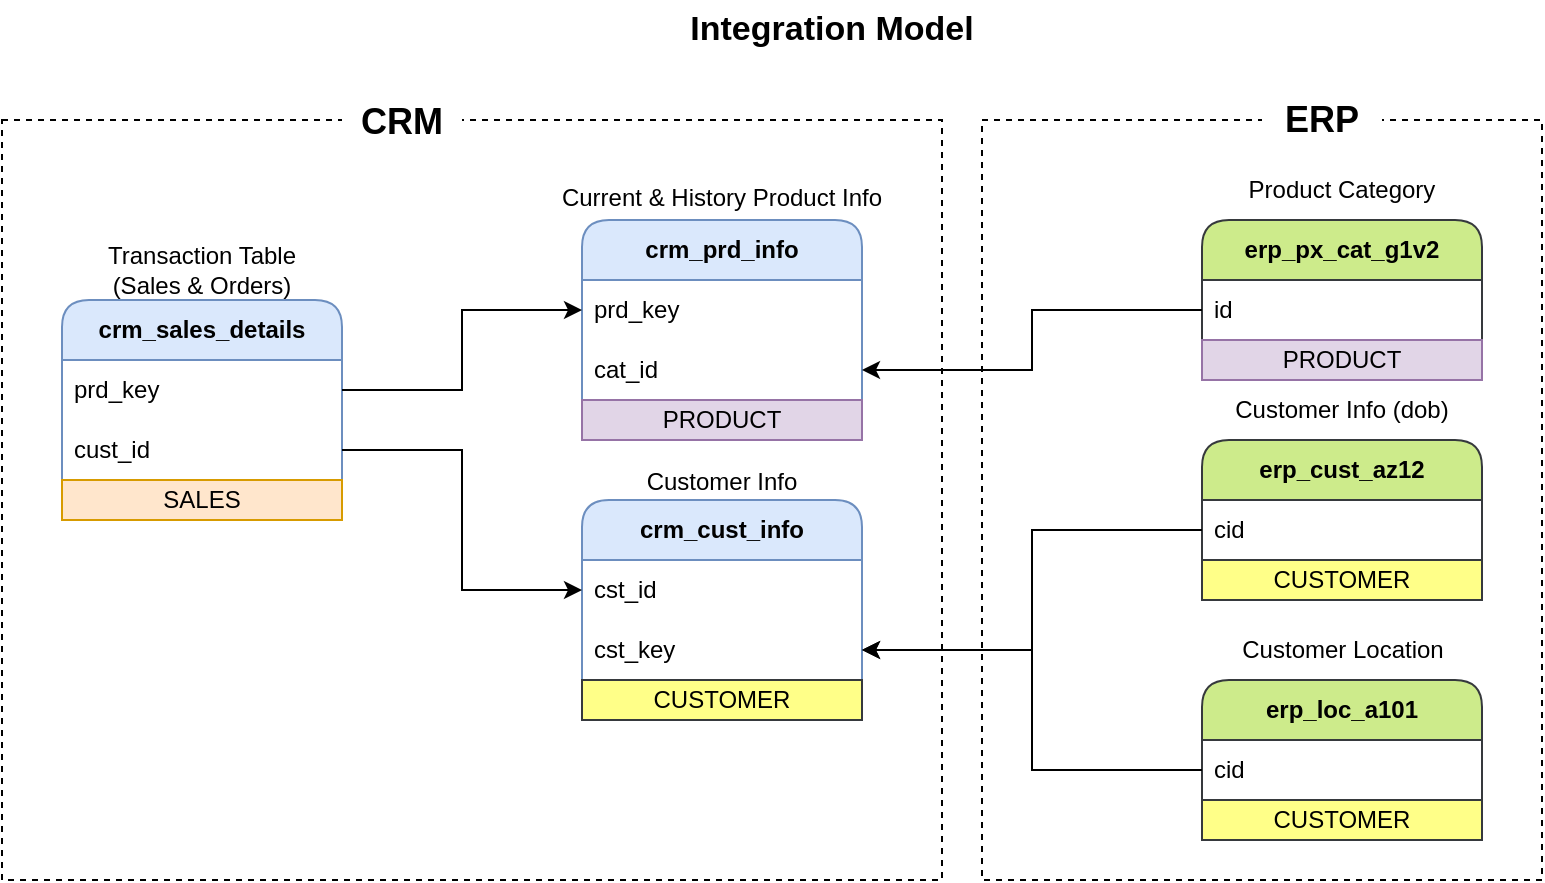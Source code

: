 <mxfile version="26.2.14">
  <diagram name="Page-1" id="ts9OCTcsnEQElA1IBidx">
    <mxGraphModel dx="872" dy="457" grid="1" gridSize="10" guides="1" tooltips="1" connect="1" arrows="1" fold="1" page="1" pageScale="1" pageWidth="850" pageHeight="1100" math="0" shadow="0">
      <root>
        <mxCell id="0" />
        <mxCell id="1" parent="0" />
        <mxCell id="s8ptIKmeQXmi3RvAP_Fi-35" value="" style="rounded=0;whiteSpace=wrap;html=1;fillColor=none;dashed=1;" parent="1" vertex="1">
          <mxGeometry x="10" y="100" width="470" height="380" as="geometry" />
        </mxCell>
        <mxCell id="s8ptIKmeQXmi3RvAP_Fi-36" value="" style="rounded=0;whiteSpace=wrap;html=1;fillColor=none;dashed=1;" parent="1" vertex="1">
          <mxGeometry x="500" y="100" width="280" height="380" as="geometry" />
        </mxCell>
        <mxCell id="s8ptIKmeQXmi3RvAP_Fi-1" value="crm_cust_info" style="swimlane;fontStyle=1;childLayout=stackLayout;horizontal=1;startSize=30;horizontalStack=0;resizeParent=1;resizeParentMax=0;resizeLast=0;collapsible=1;marginBottom=0;whiteSpace=wrap;html=1;rounded=1;fillColor=#dae8fc;strokeColor=#6c8ebf;" parent="1" vertex="1">
          <mxGeometry x="300" y="290" width="140" height="110" as="geometry" />
        </mxCell>
        <mxCell id="s8ptIKmeQXmi3RvAP_Fi-2" value="cst_id" style="text;strokeColor=none;fillColor=none;align=left;verticalAlign=middle;spacingLeft=4;spacingRight=4;overflow=hidden;points=[[0,0.5],[1,0.5]];portConstraint=eastwest;rotatable=0;whiteSpace=wrap;html=1;" parent="s8ptIKmeQXmi3RvAP_Fi-1" vertex="1">
          <mxGeometry y="30" width="140" height="30" as="geometry" />
        </mxCell>
        <mxCell id="s8ptIKmeQXmi3RvAP_Fi-29" value="cst_key" style="text;strokeColor=none;fillColor=none;align=left;verticalAlign=middle;spacingLeft=4;spacingRight=4;overflow=hidden;points=[[0,0.5],[1,0.5]];portConstraint=eastwest;rotatable=0;whiteSpace=wrap;html=1;" parent="s8ptIKmeQXmi3RvAP_Fi-1" vertex="1">
          <mxGeometry y="60" width="140" height="30" as="geometry" />
        </mxCell>
        <mxCell id="3wu7EojicARpcoP3aMQU-3" value="CUSTOMER" style="rounded=0;whiteSpace=wrap;html=1;fillColor=#ffff88;strokeColor=#36393d;" vertex="1" parent="s8ptIKmeQXmi3RvAP_Fi-1">
          <mxGeometry y="90" width="140" height="20" as="geometry" />
        </mxCell>
        <mxCell id="s8ptIKmeQXmi3RvAP_Fi-5" value="crm_prd_info" style="swimlane;fontStyle=1;childLayout=stackLayout;horizontal=1;startSize=30;horizontalStack=0;resizeParent=1;resizeParentMax=0;resizeLast=0;collapsible=1;marginBottom=0;whiteSpace=wrap;html=1;rounded=1;fillColor=#dae8fc;strokeColor=#6c8ebf;" parent="1" vertex="1">
          <mxGeometry x="300" y="150" width="140" height="110" as="geometry" />
        </mxCell>
        <mxCell id="s8ptIKmeQXmi3RvAP_Fi-6" value="prd_key" style="text;align=left;verticalAlign=middle;spacingLeft=4;spacingRight=4;overflow=hidden;points=[[0,0.5],[1,0.5]];portConstraint=eastwest;rotatable=0;whiteSpace=wrap;html=1;" parent="s8ptIKmeQXmi3RvAP_Fi-5" vertex="1">
          <mxGeometry y="30" width="140" height="30" as="geometry" />
        </mxCell>
        <mxCell id="3wu7EojicARpcoP3aMQU-7" value="cat_id" style="text;strokeColor=none;fillColor=none;align=left;verticalAlign=middle;spacingLeft=4;spacingRight=4;overflow=hidden;points=[[0,0.5],[1,0.5]];portConstraint=eastwest;rotatable=0;whiteSpace=wrap;html=1;" vertex="1" parent="s8ptIKmeQXmi3RvAP_Fi-5">
          <mxGeometry y="60" width="140" height="30" as="geometry" />
        </mxCell>
        <mxCell id="3wu7EojicARpcoP3aMQU-1" value="PRODUCT" style="rounded=0;whiteSpace=wrap;html=1;fillColor=#e1d5e7;strokeColor=#9673a6;" vertex="1" parent="s8ptIKmeQXmi3RvAP_Fi-5">
          <mxGeometry y="90" width="140" height="20" as="geometry" />
        </mxCell>
        <mxCell id="s8ptIKmeQXmi3RvAP_Fi-8" value="crm_sales_details" style="swimlane;fontStyle=1;childLayout=stackLayout;horizontal=1;startSize=30;horizontalStack=0;resizeParent=1;resizeParentMax=0;resizeLast=0;collapsible=1;marginBottom=0;whiteSpace=wrap;html=1;rounded=1;fillColor=#dae8fc;strokeColor=#6c8ebf;" parent="1" vertex="1">
          <mxGeometry x="40" y="190" width="140" height="110" as="geometry" />
        </mxCell>
        <mxCell id="s8ptIKmeQXmi3RvAP_Fi-9" value="prd_key" style="text;strokeColor=none;fillColor=none;align=left;verticalAlign=middle;spacingLeft=4;spacingRight=4;overflow=hidden;points=[[0,0.5],[1,0.5]];portConstraint=eastwest;rotatable=0;whiteSpace=wrap;html=1;" parent="s8ptIKmeQXmi3RvAP_Fi-8" vertex="1">
          <mxGeometry y="30" width="140" height="30" as="geometry" />
        </mxCell>
        <mxCell id="s8ptIKmeQXmi3RvAP_Fi-10" value="cust_id" style="text;strokeColor=none;fillColor=none;align=left;verticalAlign=middle;spacingLeft=4;spacingRight=4;overflow=hidden;points=[[0,0.5],[1,0.5]];portConstraint=eastwest;rotatable=0;whiteSpace=wrap;html=1;" parent="s8ptIKmeQXmi3RvAP_Fi-8" vertex="1">
          <mxGeometry y="60" width="140" height="30" as="geometry" />
        </mxCell>
        <mxCell id="3wu7EojicARpcoP3aMQU-6" value="SALES" style="rounded=0;whiteSpace=wrap;html=1;fillColor=#ffe6cc;strokeColor=#d79b00;" vertex="1" parent="s8ptIKmeQXmi3RvAP_Fi-8">
          <mxGeometry y="90" width="140" height="20" as="geometry" />
        </mxCell>
        <mxCell id="s8ptIKmeQXmi3RvAP_Fi-11" value="&lt;font style=&quot;font-size: 17px;&quot;&gt;&lt;b&gt;Integration Model&lt;/b&gt;&lt;/font&gt;" style="text;html=1;align=center;verticalAlign=middle;whiteSpace=wrap;rounded=0;" parent="1" vertex="1">
          <mxGeometry x="339" y="40" width="172" height="30" as="geometry" />
        </mxCell>
        <mxCell id="s8ptIKmeQXmi3RvAP_Fi-12" value="Customer Info" style="text;html=1;align=center;verticalAlign=middle;whiteSpace=wrap;rounded=0;" parent="1" vertex="1">
          <mxGeometry x="330" y="266" width="80" height="30" as="geometry" />
        </mxCell>
        <mxCell id="s8ptIKmeQXmi3RvAP_Fi-13" value="Current &amp;amp; History Product Info" style="text;html=1;align=center;verticalAlign=middle;whiteSpace=wrap;rounded=0;" parent="1" vertex="1">
          <mxGeometry x="270" y="124" width="200" height="30" as="geometry" />
        </mxCell>
        <mxCell id="s8ptIKmeQXmi3RvAP_Fi-14" value="Transaction Table (Sales &amp;amp; Orders)" style="text;html=1;align=center;verticalAlign=middle;whiteSpace=wrap;rounded=0;" parent="1" vertex="1">
          <mxGeometry x="60" y="160" width="100" height="30" as="geometry" />
        </mxCell>
        <mxCell id="s8ptIKmeQXmi3RvAP_Fi-15" style="edgeStyle=orthogonalEdgeStyle;rounded=0;orthogonalLoop=1;jettySize=auto;html=1;entryX=0;entryY=0.5;entryDx=0;entryDy=0;" parent="1" source="s8ptIKmeQXmi3RvAP_Fi-10" target="s8ptIKmeQXmi3RvAP_Fi-2" edge="1">
          <mxGeometry relative="1" as="geometry" />
        </mxCell>
        <mxCell id="s8ptIKmeQXmi3RvAP_Fi-17" style="edgeStyle=orthogonalEdgeStyle;rounded=0;orthogonalLoop=1;jettySize=auto;html=1;entryX=0;entryY=0.5;entryDx=0;entryDy=0;" parent="1" source="s8ptIKmeQXmi3RvAP_Fi-9" target="s8ptIKmeQXmi3RvAP_Fi-6" edge="1">
          <mxGeometry relative="1" as="geometry" />
        </mxCell>
        <mxCell id="s8ptIKmeQXmi3RvAP_Fi-18" value="erp_cust_az12" style="swimlane;fontStyle=1;childLayout=stackLayout;horizontal=1;startSize=30;horizontalStack=0;resizeParent=1;resizeParentMax=0;resizeLast=0;collapsible=1;marginBottom=0;whiteSpace=wrap;html=1;rounded=1;fillColor=#cdeb8b;strokeColor=#36393d;" parent="1" vertex="1">
          <mxGeometry x="610" y="260" width="140" height="80" as="geometry" />
        </mxCell>
        <mxCell id="s8ptIKmeQXmi3RvAP_Fi-19" value="cid" style="text;strokeColor=none;fillColor=none;align=left;verticalAlign=middle;spacingLeft=4;spacingRight=4;overflow=hidden;points=[[0,0.5],[1,0.5]];portConstraint=eastwest;rotatable=0;whiteSpace=wrap;html=1;" parent="s8ptIKmeQXmi3RvAP_Fi-18" vertex="1">
          <mxGeometry y="30" width="140" height="30" as="geometry" />
        </mxCell>
        <mxCell id="3wu7EojicARpcoP3aMQU-4" value="CUSTOMER" style="rounded=0;whiteSpace=wrap;html=1;fillColor=#ffff88;strokeColor=#36393d;" vertex="1" parent="s8ptIKmeQXmi3RvAP_Fi-18">
          <mxGeometry y="60" width="140" height="20" as="geometry" />
        </mxCell>
        <mxCell id="s8ptIKmeQXmi3RvAP_Fi-20" value="Customer Info (dob)" style="text;html=1;align=center;verticalAlign=middle;whiteSpace=wrap;rounded=0;" parent="1" vertex="1">
          <mxGeometry x="610" y="230" width="140" height="30" as="geometry" />
        </mxCell>
        <mxCell id="s8ptIKmeQXmi3RvAP_Fi-21" value="erp_loc_a101" style="swimlane;fontStyle=1;childLayout=stackLayout;horizontal=1;startSize=30;horizontalStack=0;resizeParent=1;resizeParentMax=0;resizeLast=0;collapsible=1;marginBottom=0;whiteSpace=wrap;html=1;rounded=1;fillColor=#cdeb8b;strokeColor=#36393d;" parent="1" vertex="1">
          <mxGeometry x="610" y="380" width="140" height="80" as="geometry" />
        </mxCell>
        <mxCell id="s8ptIKmeQXmi3RvAP_Fi-22" value="cid" style="text;strokeColor=none;fillColor=none;align=left;verticalAlign=middle;spacingLeft=4;spacingRight=4;overflow=hidden;points=[[0,0.5],[1,0.5]];portConstraint=eastwest;rotatable=0;whiteSpace=wrap;html=1;" parent="s8ptIKmeQXmi3RvAP_Fi-21" vertex="1">
          <mxGeometry y="30" width="140" height="30" as="geometry" />
        </mxCell>
        <mxCell id="3wu7EojicARpcoP3aMQU-5" value="CUSTOMER" style="rounded=0;whiteSpace=wrap;html=1;fillColor=#ffff88;strokeColor=#36393d;" vertex="1" parent="s8ptIKmeQXmi3RvAP_Fi-21">
          <mxGeometry y="60" width="140" height="20" as="geometry" />
        </mxCell>
        <mxCell id="s8ptIKmeQXmi3RvAP_Fi-23" value="Customer Location" style="text;html=1;align=center;verticalAlign=middle;whiteSpace=wrap;rounded=0;" parent="1" vertex="1">
          <mxGeometry x="627.5" y="350" width="105" height="30" as="geometry" />
        </mxCell>
        <mxCell id="s8ptIKmeQXmi3RvAP_Fi-24" value="erp_px_cat_g1v2" style="swimlane;fontStyle=1;childLayout=stackLayout;horizontal=1;startSize=30;horizontalStack=0;resizeParent=1;resizeParentMax=0;resizeLast=0;collapsible=1;marginBottom=0;whiteSpace=wrap;html=1;rounded=1;fillColor=#cdeb8b;strokeColor=#36393d;" parent="1" vertex="1">
          <mxGeometry x="610" y="150" width="140" height="80" as="geometry" />
        </mxCell>
        <mxCell id="s8ptIKmeQXmi3RvAP_Fi-25" value="id" style="text;strokeColor=none;fillColor=none;align=left;verticalAlign=middle;spacingLeft=4;spacingRight=4;overflow=hidden;points=[[0,0.5],[1,0.5]];portConstraint=eastwest;rotatable=0;whiteSpace=wrap;html=1;" parent="s8ptIKmeQXmi3RvAP_Fi-24" vertex="1">
          <mxGeometry y="30" width="140" height="30" as="geometry" />
        </mxCell>
        <mxCell id="3wu7EojicARpcoP3aMQU-2" value="PRODUCT" style="rounded=0;whiteSpace=wrap;html=1;fillColor=#e1d5e7;strokeColor=#9673a6;" vertex="1" parent="s8ptIKmeQXmi3RvAP_Fi-24">
          <mxGeometry y="60" width="140" height="20" as="geometry" />
        </mxCell>
        <mxCell id="s8ptIKmeQXmi3RvAP_Fi-26" value="Product Category" style="text;html=1;align=center;verticalAlign=middle;whiteSpace=wrap;rounded=0;" parent="1" vertex="1">
          <mxGeometry x="630" y="120" width="100" height="30" as="geometry" />
        </mxCell>
        <mxCell id="s8ptIKmeQXmi3RvAP_Fi-31" style="edgeStyle=orthogonalEdgeStyle;rounded=0;orthogonalLoop=1;jettySize=auto;html=1;entryX=1;entryY=0.5;entryDx=0;entryDy=0;" parent="1" source="s8ptIKmeQXmi3RvAP_Fi-19" target="s8ptIKmeQXmi3RvAP_Fi-29" edge="1">
          <mxGeometry relative="1" as="geometry" />
        </mxCell>
        <mxCell id="s8ptIKmeQXmi3RvAP_Fi-32" value="" style="edgeStyle=orthogonalEdgeStyle;rounded=0;orthogonalLoop=1;jettySize=auto;html=1;" parent="1" source="s8ptIKmeQXmi3RvAP_Fi-22" target="s8ptIKmeQXmi3RvAP_Fi-29" edge="1">
          <mxGeometry relative="1" as="geometry" />
        </mxCell>
        <mxCell id="s8ptIKmeQXmi3RvAP_Fi-34" style="edgeStyle=orthogonalEdgeStyle;rounded=0;orthogonalLoop=1;jettySize=auto;html=1;entryX=1;entryY=0.5;entryDx=0;entryDy=0;" parent="1" source="s8ptIKmeQXmi3RvAP_Fi-25" target="3wu7EojicARpcoP3aMQU-7" edge="1">
          <mxGeometry relative="1" as="geometry" />
        </mxCell>
        <mxCell id="s8ptIKmeQXmi3RvAP_Fi-37" value="&lt;b&gt;&lt;font style=&quot;font-size: 18px;&quot;&gt;CRM&lt;/font&gt;&lt;/b&gt;" style="text;html=1;align=center;verticalAlign=middle;whiteSpace=wrap;rounded=0;fillColor=default;" parent="1" vertex="1">
          <mxGeometry x="180" y="86" width="60" height="30" as="geometry" />
        </mxCell>
        <mxCell id="s8ptIKmeQXmi3RvAP_Fi-38" value="&lt;b&gt;&lt;font style=&quot;font-size: 18px;&quot;&gt;ERP&lt;/font&gt;&lt;/b&gt;" style="text;html=1;align=center;verticalAlign=middle;whiteSpace=wrap;rounded=0;fillColor=default;" parent="1" vertex="1">
          <mxGeometry x="640" y="85" width="60" height="30" as="geometry" />
        </mxCell>
      </root>
    </mxGraphModel>
  </diagram>
</mxfile>
